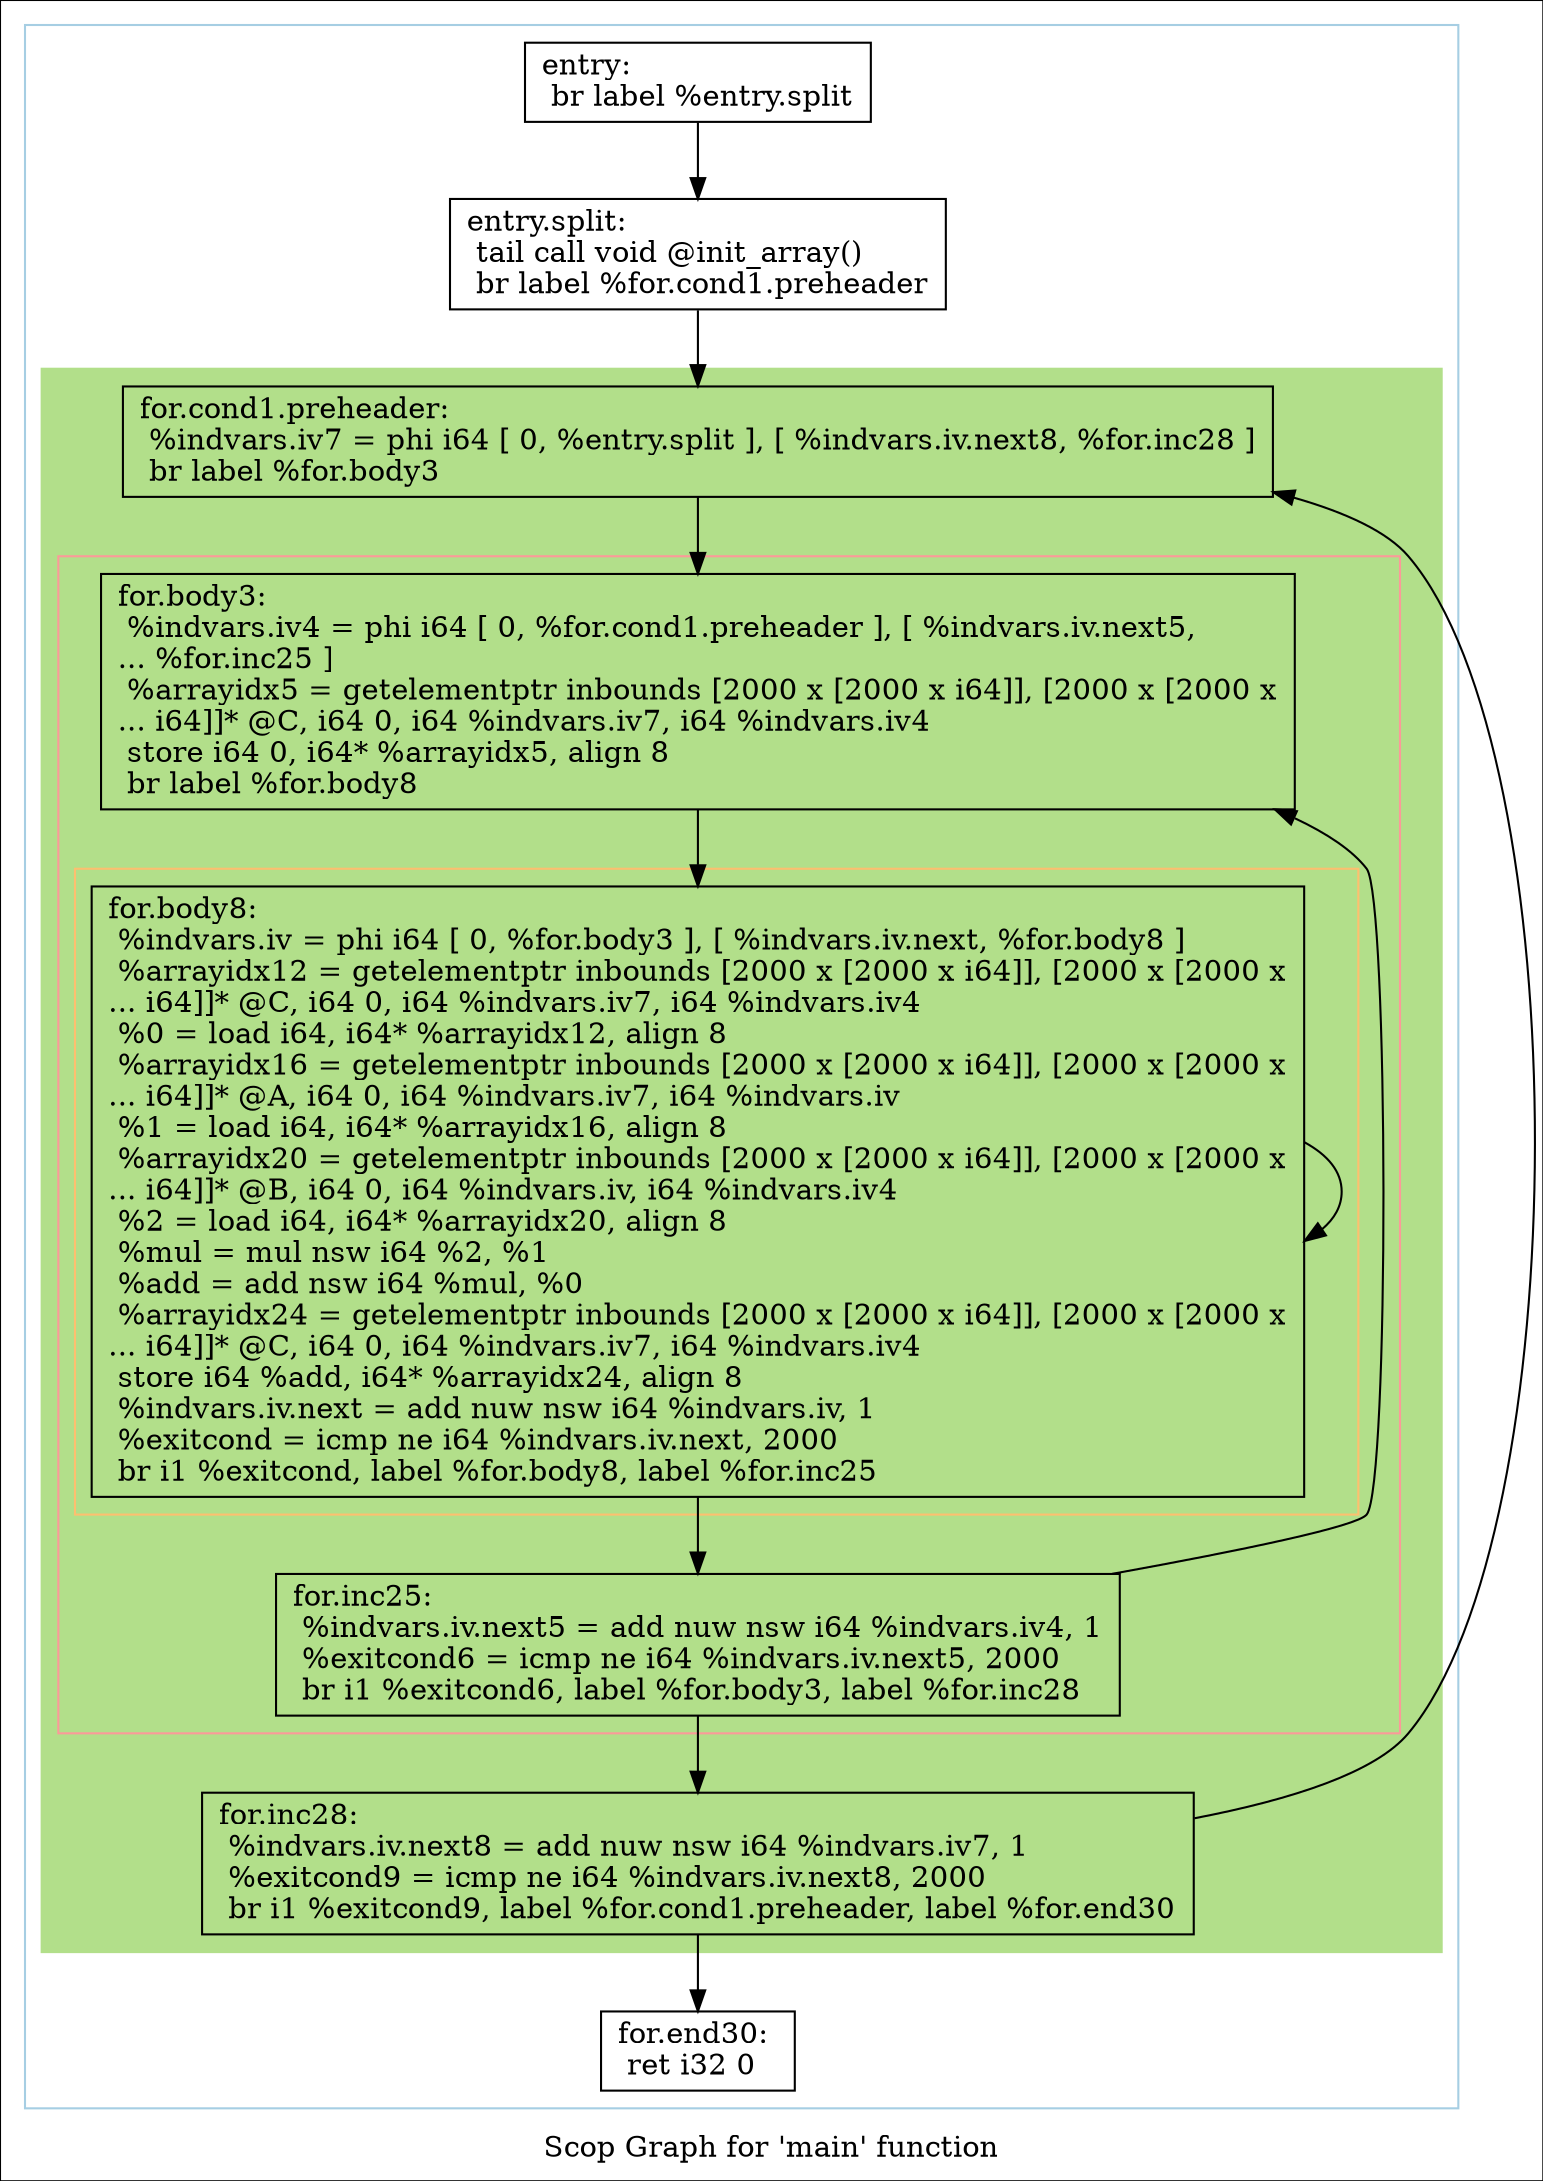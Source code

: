 digraph "Scop Graph for 'main' function" {
	label="Scop Graph for 'main' function";

	Node0x5e07470 [shape=record,label="{entry:\l  br label %entry.split\l}"];
	Node0x5e07470 -> Node0x5e079e0;
	Node0x5e079e0 [shape=record,label="{entry.split:                                      \l  tail call void @init_array()\l  br label %for.cond1.preheader\l}"];
	Node0x5e079e0 -> Node0x5e08570;
	Node0x5e08570 [shape=record,label="{for.cond1.preheader:                              \l  %indvars.iv7 = phi i64 [ 0, %entry.split ], [ %indvars.iv.next8, %for.inc28 ]\l  br label %for.body3\l}"];
	Node0x5e08570 -> Node0x5e0bcf0;
	Node0x5e0bcf0 [shape=record,label="{for.body3:                                        \l  %indvars.iv4 = phi i64 [ 0, %for.cond1.preheader ], [ %indvars.iv.next5,\l... %for.inc25 ]\l  %arrayidx5 = getelementptr inbounds [2000 x [2000 x i64]], [2000 x [2000 x\l... i64]]* @C, i64 0, i64 %indvars.iv7, i64 %indvars.iv4\l  store i64 0, i64* %arrayidx5, align 8\l  br label %for.body8\l}"];
	Node0x5e0bcf0 -> Node0x5e07d10;
	Node0x5e07d10 [shape=record,label="{for.body8:                                        \l  %indvars.iv = phi i64 [ 0, %for.body3 ], [ %indvars.iv.next, %for.body8 ]\l  %arrayidx12 = getelementptr inbounds [2000 x [2000 x i64]], [2000 x [2000 x\l... i64]]* @C, i64 0, i64 %indvars.iv7, i64 %indvars.iv4\l  %0 = load i64, i64* %arrayidx12, align 8\l  %arrayidx16 = getelementptr inbounds [2000 x [2000 x i64]], [2000 x [2000 x\l... i64]]* @A, i64 0, i64 %indvars.iv7, i64 %indvars.iv\l  %1 = load i64, i64* %arrayidx16, align 8\l  %arrayidx20 = getelementptr inbounds [2000 x [2000 x i64]], [2000 x [2000 x\l... i64]]* @B, i64 0, i64 %indvars.iv, i64 %indvars.iv4\l  %2 = load i64, i64* %arrayidx20, align 8\l  %mul = mul nsw i64 %2, %1\l  %add = add nsw i64 %mul, %0\l  %arrayidx24 = getelementptr inbounds [2000 x [2000 x i64]], [2000 x [2000 x\l... i64]]* @C, i64 0, i64 %indvars.iv7, i64 %indvars.iv4\l  store i64 %add, i64* %arrayidx24, align 8\l  %indvars.iv.next = add nuw nsw i64 %indvars.iv, 1\l  %exitcond = icmp ne i64 %indvars.iv.next, 2000\l  br i1 %exitcond, label %for.body8, label %for.inc25\l}"];
	Node0x5e07d10 -> Node0x5e07d10[constraint=false];
	Node0x5e07d10 -> Node0x5e07cc0;
	Node0x5e07cc0 [shape=record,label="{for.inc25:                                        \l  %indvars.iv.next5 = add nuw nsw i64 %indvars.iv4, 1\l  %exitcond6 = icmp ne i64 %indvars.iv.next5, 2000\l  br i1 %exitcond6, label %for.body3, label %for.inc28\l}"];
	Node0x5e07cc0 -> Node0x5e0bcf0[constraint=false];
	Node0x5e07cc0 -> Node0x5e07db0;
	Node0x5e07db0 [shape=record,label="{for.inc28:                                        \l  %indvars.iv.next8 = add nuw nsw i64 %indvars.iv7, 1\l  %exitcond9 = icmp ne i64 %indvars.iv.next8, 2000\l  br i1 %exitcond9, label %for.cond1.preheader, label %for.end30\l}"];
	Node0x5e07db0 -> Node0x5e08570[constraint=false];
	Node0x5e07db0 -> Node0x5e07ce0;
	Node0x5e07ce0 [shape=record,label="{for.end30:                                        \l  ret i32 0\l}"];
	colorscheme = "paired12"
        subgraph cluster_0x5e092e0 {
          label = "";
          style = solid;
          color = 1
          subgraph cluster_0x5dfb0c0 {
            label = "";
            style = filled;
            color = 3            subgraph cluster_0x5e09360 {
              label = "";
              style = solid;
              color = 5
              subgraph cluster_0x5dfb040 {
                label = "";
                style = solid;
                color = 7
                Node0x5e07d10;
              }
              Node0x5e0bcf0;
              Node0x5e07cc0;
            }
            Node0x5e08570;
            Node0x5e07db0;
          }
          Node0x5e07470;
          Node0x5e079e0;
          Node0x5e07ce0;
        }
}
